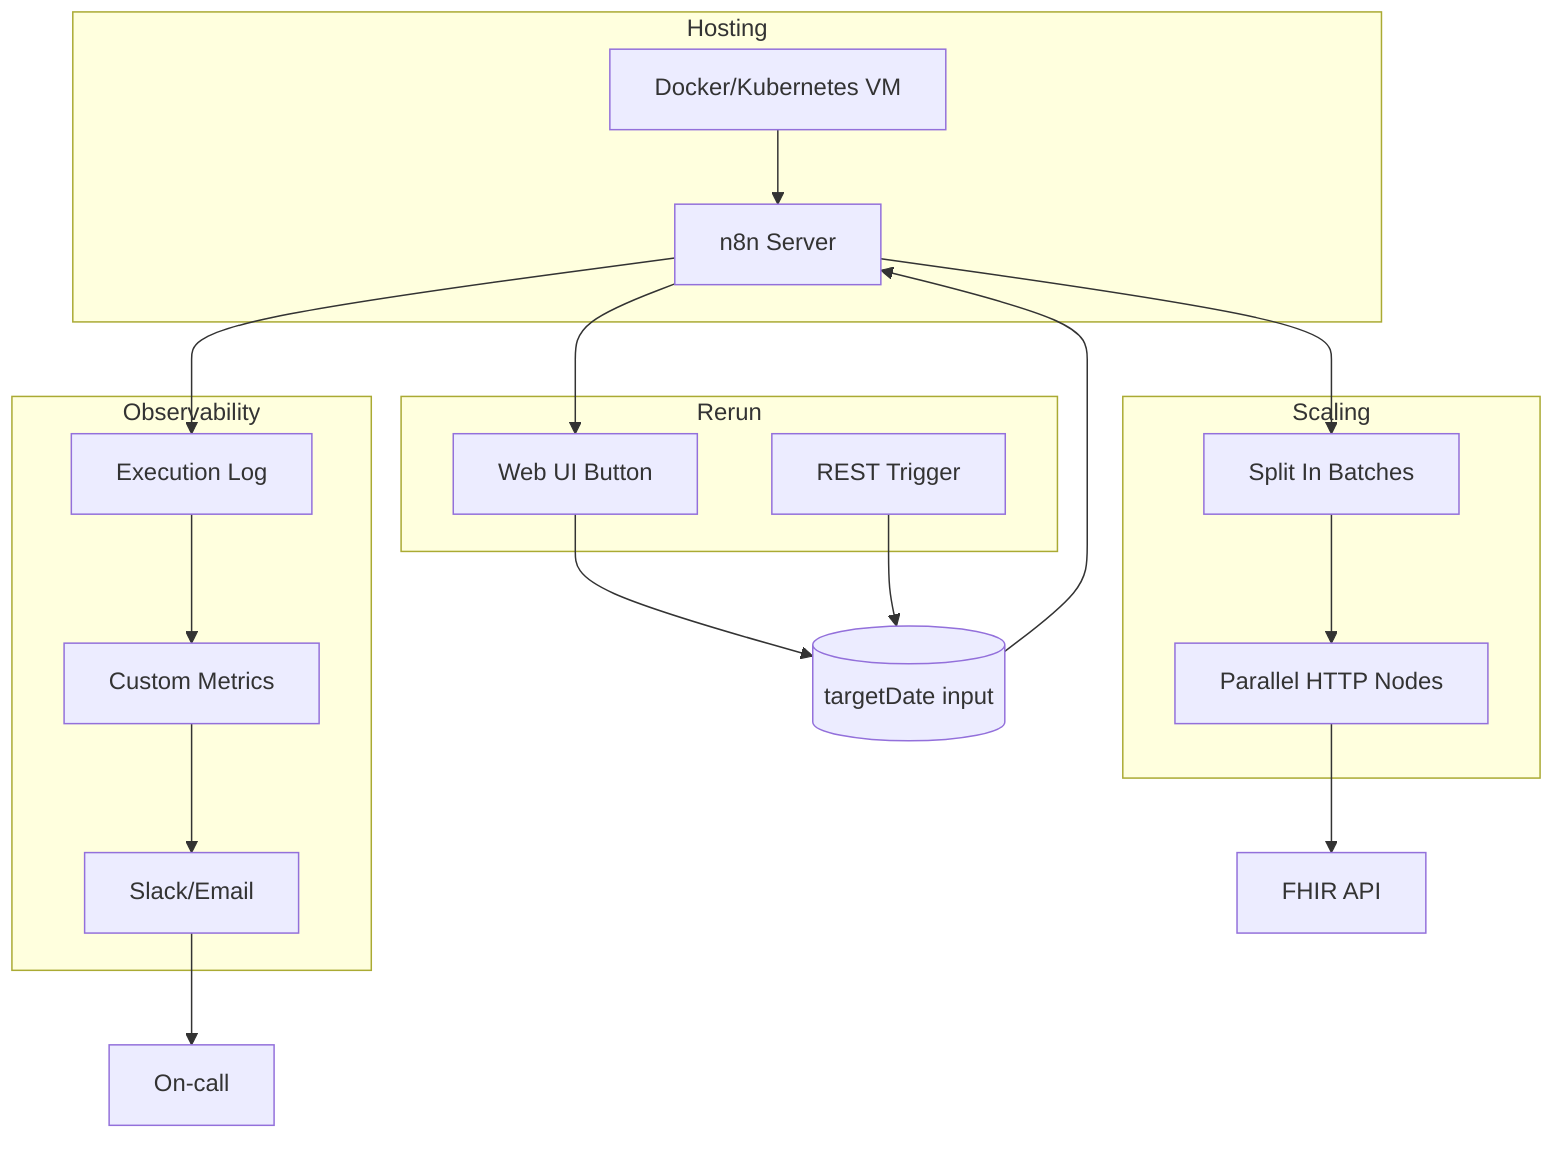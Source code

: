 flowchart TB
    subgraph Hosting
        VM[Docker/Kubernetes VM]
        n8n[n8n Server]
    end
    subgraph Scaling
        Split[Split In Batches]
        Parallel[Parallel HTTP Nodes]
    end
    subgraph Observability
        Logs[Execution Log]
        Metrics[Custom Metrics]
        Alerts[Slack/Email]
    end
    subgraph Rerun
        UI[Web UI Button]
        API[REST Trigger]
    end

    VM --> n8n
    n8n --> Split
    Split --> Parallel
    Parallel --> FHIR[FHIR API]
    n8n --> Logs
    Logs --> Metrics
    Metrics --> Alerts
    Alerts --> Ops[On-call]
    n8n --> UI
    UI --> RerunTarget[(targetDate input)]
    API --> RerunTarget
    RerunTarget --> n8n